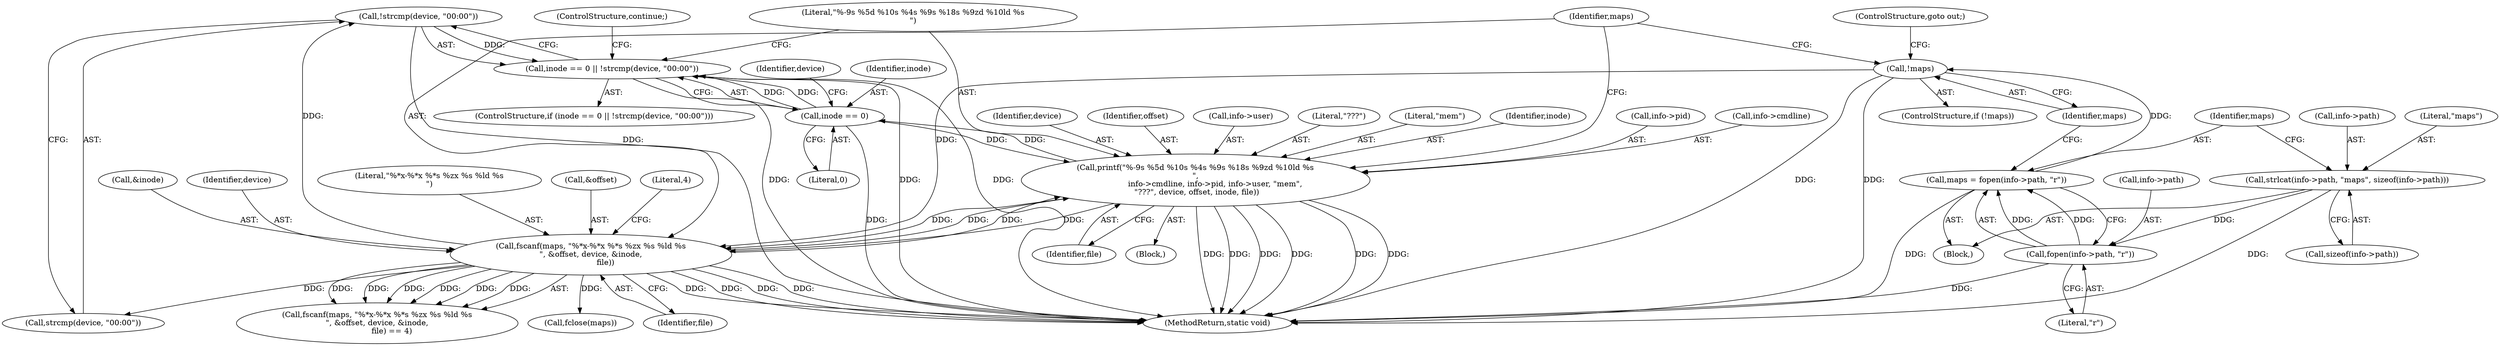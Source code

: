 digraph "1_Android_ae18eb014609948a40e22192b87b10efc680daa7@API" {
"1000146" [label="(Call,!strcmp(device, \"00:00\"))"];
"1000130" [label="(Call,fscanf(maps, \"%*x-%*x %*s %zx %s %ld %s\n\", &offset, device, &inode,\n            file))"];
"1000125" [label="(Call,!maps)"];
"1000117" [label="(Call,maps = fopen(info->path, \"r\"))"];
"1000119" [label="(Call,fopen(info->path, \"r\"))"];
"1000108" [label="(Call,strlcat(info->path, \"maps\", sizeof(info->path)))"];
"1000151" [label="(Call,printf(\"%-9s %5d %10s %4s %9s %18s %9zd %10ld %s\n\",\n                info->cmdline, info->pid, info->user, \"mem\",\n \"???\", device, offset, inode, file))"];
"1000143" [label="(Call,inode == 0)"];
"1000142" [label="(Call,inode == 0 || !strcmp(device, \"00:00\"))"];
"1000146" [label="(Call,!strcmp(device, \"00:00\"))"];
"1000109" [label="(Call,info->path)"];
"1000112" [label="(Literal,\"maps\")"];
"1000139" [label="(Literal,4)"];
"1000126" [label="(Identifier,maps)"];
"1000127" [label="(ControlStructure,goto out;)"];
"1000136" [label="(Call,&inode)"];
"1000138" [label="(Identifier,file)"];
"1000118" [label="(Identifier,maps)"];
"1000113" [label="(Call,sizeof(info->path))"];
"1000156" [label="(Call,info->pid)"];
"1000145" [label="(Literal,0)"];
"1000135" [label="(Identifier,device)"];
"1000119" [label="(Call,fopen(info->path, \"r\"))"];
"1000123" [label="(Literal,\"r\")"];
"1000141" [label="(ControlStructure,if (inode == 0 || !strcmp(device, \"00:00\")))"];
"1000163" [label="(Literal,\"???\")"];
"1000120" [label="(Call,info->path)"];
"1000162" [label="(Literal,\"mem\")"];
"1000131" [label="(Identifier,maps)"];
"1000148" [label="(Identifier,device)"];
"1000166" [label="(Identifier,inode)"];
"1000117" [label="(Call,maps = fopen(info->path, \"r\"))"];
"1000129" [label="(Call,fscanf(maps, \"%*x-%*x %*s %zx %s %ld %s\n\", &offset, device, &inode,\n            file) == 4)"];
"1000152" [label="(Literal,\"%-9s %5d %10s %4s %9s %18s %9zd %10ld %s\n\")"];
"1000153" [label="(Call,info->cmdline)"];
"1000167" [label="(Identifier,file)"];
"1000130" [label="(Call,fscanf(maps, \"%*x-%*x %*s %zx %s %ld %s\n\", &offset, device, &inode,\n            file))"];
"1000164" [label="(Identifier,device)"];
"1000147" [label="(Call,strcmp(device, \"00:00\"))"];
"1000151" [label="(Call,printf(\"%-9s %5d %10s %4s %9s %18s %9zd %10ld %s\n\",\n                info->cmdline, info->pid, info->user, \"mem\",\n \"???\", device, offset, inode, file))"];
"1000142" [label="(Call,inode == 0 || !strcmp(device, \"00:00\"))"];
"1000102" [label="(Block,)"];
"1000168" [label="(Call,fclose(maps))"];
"1000143" [label="(Call,inode == 0)"];
"1000132" [label="(Literal,\"%*x-%*x %*s %zx %s %ld %s\n\")"];
"1000180" [label="(MethodReturn,static void)"];
"1000140" [label="(Block,)"];
"1000125" [label="(Call,!maps)"];
"1000124" [label="(ControlStructure,if (!maps))"];
"1000165" [label="(Identifier,offset)"];
"1000159" [label="(Call,info->user)"];
"1000133" [label="(Call,&offset)"];
"1000108" [label="(Call,strlcat(info->path, \"maps\", sizeof(info->path)))"];
"1000150" [label="(ControlStructure,continue;)"];
"1000144" [label="(Identifier,inode)"];
"1000146" -> "1000142"  [label="AST: "];
"1000146" -> "1000147"  [label="CFG: "];
"1000147" -> "1000146"  [label="AST: "];
"1000142" -> "1000146"  [label="CFG: "];
"1000146" -> "1000180"  [label="DDG: "];
"1000146" -> "1000142"  [label="DDG: "];
"1000130" -> "1000146"  [label="DDG: "];
"1000130" -> "1000129"  [label="AST: "];
"1000130" -> "1000138"  [label="CFG: "];
"1000131" -> "1000130"  [label="AST: "];
"1000132" -> "1000130"  [label="AST: "];
"1000133" -> "1000130"  [label="AST: "];
"1000135" -> "1000130"  [label="AST: "];
"1000136" -> "1000130"  [label="AST: "];
"1000138" -> "1000130"  [label="AST: "];
"1000139" -> "1000130"  [label="CFG: "];
"1000130" -> "1000180"  [label="DDG: "];
"1000130" -> "1000180"  [label="DDG: "];
"1000130" -> "1000180"  [label="DDG: "];
"1000130" -> "1000180"  [label="DDG: "];
"1000130" -> "1000129"  [label="DDG: "];
"1000130" -> "1000129"  [label="DDG: "];
"1000130" -> "1000129"  [label="DDG: "];
"1000130" -> "1000129"  [label="DDG: "];
"1000130" -> "1000129"  [label="DDG: "];
"1000130" -> "1000129"  [label="DDG: "];
"1000125" -> "1000130"  [label="DDG: "];
"1000151" -> "1000130"  [label="DDG: "];
"1000151" -> "1000130"  [label="DDG: "];
"1000130" -> "1000147"  [label="DDG: "];
"1000130" -> "1000151"  [label="DDG: "];
"1000130" -> "1000151"  [label="DDG: "];
"1000130" -> "1000168"  [label="DDG: "];
"1000125" -> "1000124"  [label="AST: "];
"1000125" -> "1000126"  [label="CFG: "];
"1000126" -> "1000125"  [label="AST: "];
"1000127" -> "1000125"  [label="CFG: "];
"1000131" -> "1000125"  [label="CFG: "];
"1000125" -> "1000180"  [label="DDG: "];
"1000125" -> "1000180"  [label="DDG: "];
"1000117" -> "1000125"  [label="DDG: "];
"1000117" -> "1000102"  [label="AST: "];
"1000117" -> "1000119"  [label="CFG: "];
"1000118" -> "1000117"  [label="AST: "];
"1000119" -> "1000117"  [label="AST: "];
"1000126" -> "1000117"  [label="CFG: "];
"1000117" -> "1000180"  [label="DDG: "];
"1000119" -> "1000117"  [label="DDG: "];
"1000119" -> "1000117"  [label="DDG: "];
"1000119" -> "1000123"  [label="CFG: "];
"1000120" -> "1000119"  [label="AST: "];
"1000123" -> "1000119"  [label="AST: "];
"1000119" -> "1000180"  [label="DDG: "];
"1000108" -> "1000119"  [label="DDG: "];
"1000108" -> "1000102"  [label="AST: "];
"1000108" -> "1000113"  [label="CFG: "];
"1000109" -> "1000108"  [label="AST: "];
"1000112" -> "1000108"  [label="AST: "];
"1000113" -> "1000108"  [label="AST: "];
"1000118" -> "1000108"  [label="CFG: "];
"1000108" -> "1000180"  [label="DDG: "];
"1000151" -> "1000140"  [label="AST: "];
"1000151" -> "1000167"  [label="CFG: "];
"1000152" -> "1000151"  [label="AST: "];
"1000153" -> "1000151"  [label="AST: "];
"1000156" -> "1000151"  [label="AST: "];
"1000159" -> "1000151"  [label="AST: "];
"1000162" -> "1000151"  [label="AST: "];
"1000163" -> "1000151"  [label="AST: "];
"1000164" -> "1000151"  [label="AST: "];
"1000165" -> "1000151"  [label="AST: "];
"1000166" -> "1000151"  [label="AST: "];
"1000167" -> "1000151"  [label="AST: "];
"1000131" -> "1000151"  [label="CFG: "];
"1000151" -> "1000180"  [label="DDG: "];
"1000151" -> "1000180"  [label="DDG: "];
"1000151" -> "1000180"  [label="DDG: "];
"1000151" -> "1000180"  [label="DDG: "];
"1000151" -> "1000180"  [label="DDG: "];
"1000151" -> "1000180"  [label="DDG: "];
"1000151" -> "1000143"  [label="DDG: "];
"1000143" -> "1000151"  [label="DDG: "];
"1000143" -> "1000142"  [label="AST: "];
"1000143" -> "1000145"  [label="CFG: "];
"1000144" -> "1000143"  [label="AST: "];
"1000145" -> "1000143"  [label="AST: "];
"1000148" -> "1000143"  [label="CFG: "];
"1000142" -> "1000143"  [label="CFG: "];
"1000143" -> "1000180"  [label="DDG: "];
"1000143" -> "1000142"  [label="DDG: "];
"1000143" -> "1000142"  [label="DDG: "];
"1000142" -> "1000141"  [label="AST: "];
"1000150" -> "1000142"  [label="CFG: "];
"1000152" -> "1000142"  [label="CFG: "];
"1000142" -> "1000180"  [label="DDG: "];
"1000142" -> "1000180"  [label="DDG: "];
"1000142" -> "1000180"  [label="DDG: "];
}

